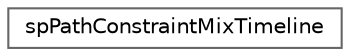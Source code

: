 digraph "类继承关系图"
{
 // LATEX_PDF_SIZE
  bgcolor="transparent";
  edge [fontname=Helvetica,fontsize=10,labelfontname=Helvetica,labelfontsize=10];
  node [fontname=Helvetica,fontsize=10,shape=box,height=0.2,width=0.4];
  rankdir="LR";
  Node0 [id="Node000000",label="spPathConstraintMixTimeline",height=0.2,width=0.4,color="grey40", fillcolor="white", style="filled",URL="$structsp_path_constraint_mix_timeline.html",tooltip=" "];
}
